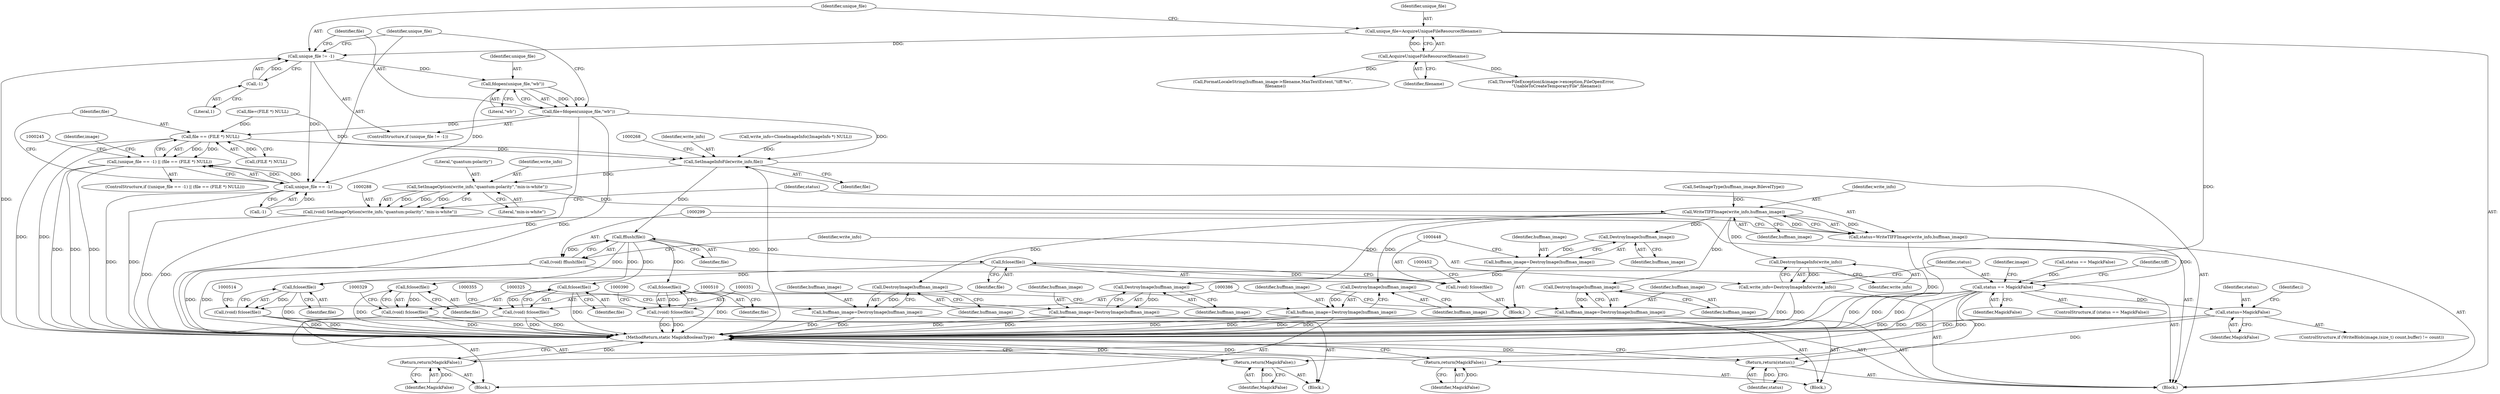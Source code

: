 digraph "0_ImageMagick_10b3823a7619ed22d42764733eb052c4159bc8c1_3@API" {
"1000219" [label="(Call,fdopen(unique_file,\"wb\"))"];
"1000213" [label="(Call,unique_file != -1)"];
"1000208" [label="(Call,unique_file=AcquireUniqueFileResource(filename))"];
"1000210" [label="(Call,AcquireUniqueFileResource(filename))"];
"1000215" [label="(Call,-1)"];
"1000217" [label="(Call,file=fdopen(unique_file,\"wb\"))"];
"1000228" [label="(Call,file == (FILE *) NULL)"];
"1000223" [label="(Call,(unique_file == -1) || (file == (FILE *) NULL))"];
"1000264" [label="(Call,SetImageInfoFile(write_info,file))"];
"1000289" [label="(Call,SetImageOption(write_info,\"quantum:polarity\",\"min-is-white\"))"];
"1000287" [label="(Call,(void) SetImageOption(write_info,\"quantum:polarity\",\"min-is-white\"))"];
"1000295" [label="(Call,WriteTIFFImage(write_info,huffman_image))"];
"1000293" [label="(Call,status=WriteTIFFImage(write_info,huffman_image))"];
"1000307" [label="(Call,status == MagickFalse)"];
"1000332" [label="(Return,return(MagickFalse);)"];
"1000368" [label="(Return,return(MagickFalse);)"];
"1000393" [label="(Return,return(MagickFalse);)"];
"1000494" [label="(Call,status=MagickFalse)"];
"1000521" [label="(Return,return(status);)"];
"1000304" [label="(Call,DestroyImageInfo(write_info))"];
"1000302" [label="(Call,write_info=DestroyImageInfo(write_info))"];
"1000322" [label="(Call,DestroyImage(huffman_image))"];
"1000320" [label="(Call,huffman_image=DestroyImage(huffman_image))"];
"1000348" [label="(Call,DestroyImage(huffman_image))"];
"1000346" [label="(Call,huffman_image=DestroyImage(huffman_image))"];
"1000383" [label="(Call,DestroyImage(huffman_image))"];
"1000381" [label="(Call,huffman_image=DestroyImage(huffman_image))"];
"1000445" [label="(Call,DestroyImage(huffman_image))"];
"1000443" [label="(Call,huffman_image=DestroyImage(huffman_image))"];
"1000507" [label="(Call,DestroyImage(huffman_image))"];
"1000505" [label="(Call,huffman_image=DestroyImage(huffman_image))"];
"1000300" [label="(Call,fflush(file))"];
"1000298" [label="(Call,(void) fflush(file))"];
"1000326" [label="(Call,fclose(file))"];
"1000324" [label="(Call,(void) fclose(file))"];
"1000352" [label="(Call,fclose(file))"];
"1000350" [label="(Call,(void) fclose(file))"];
"1000387" [label="(Call,fclose(file))"];
"1000385" [label="(Call,(void) fclose(file))"];
"1000449" [label="(Call,fclose(file))"];
"1000447" [label="(Call,(void) fclose(file))"];
"1000511" [label="(Call,fclose(file))"];
"1000509" [label="(Call,(void) fclose(file))"];
"1000224" [label="(Call,unique_file == -1)"];
"1000494" [label="(Call,status=MagickFalse)"];
"1000265" [label="(Identifier,write_info)"];
"1000326" [label="(Call,fclose(file))"];
"1000382" [label="(Identifier,huffman_image)"];
"1000308" [label="(Identifier,status)"];
"1000509" [label="(Call,(void) fclose(file))"];
"1000298" [label="(Call,(void) fflush(file))"];
"1000295" [label="(Call,WriteTIFFImage(write_info,huffman_image))"];
"1000449" [label="(Call,fclose(file))"];
"1000506" [label="(Identifier,huffman_image)"];
"1000293" [label="(Call,status=WriteTIFFImage(write_info,huffman_image))"];
"1000230" [label="(Call,(FILE *) NULL)"];
"1000304" [label="(Call,DestroyImageInfo(write_info))"];
"1000495" [label="(Identifier,status)"];
"1000345" [label="(Block,)"];
"1000383" [label="(Call,DestroyImage(huffman_image))"];
"1000485" [label="(ControlStructure,if (WriteBlob(image,(size_t) count,buffer) != count))"];
"1000505" [label="(Call,huffman_image=DestroyImage(huffman_image))"];
"1000352" [label="(Call,fclose(file))"];
"1000218" [label="(Identifier,file)"];
"1000444" [label="(Identifier,huffman_image)"];
"1000309" [label="(Identifier,MagickFalse)"];
"1000314" [label="(Identifier,image)"];
"1000290" [label="(Identifier,write_info)"];
"1000226" [label="(Call,-1)"];
"1000307" [label="(Call,status == MagickFalse)"];
"1000302" [label="(Call,write_info=DestroyImageInfo(write_info))"];
"1000297" [label="(Identifier,huffman_image)"];
"1000266" [label="(Identifier,file)"];
"1000212" [label="(ControlStructure,if (unique_file != -1))"];
"1000255" [label="(Call,SetImageType(huffman_image,BilevelType))"];
"1000323" [label="(Identifier,huffman_image)"];
"1000346" [label="(Call,huffman_image=DestroyImage(huffman_image))"];
"1000322" [label="(Call,DestroyImage(huffman_image))"];
"1000216" [label="(Literal,1)"];
"1000349" [label="(Identifier,huffman_image)"];
"1000450" [label="(Identifier,file)"];
"1000246" [label="(Call,FormatLocaleString(huffman_image->filename,MaxTextExtent,\"tiff:%s\",\n    filename))"];
"1000224" [label="(Call,unique_file == -1)"];
"1000222" [label="(ControlStructure,if ((unique_file == -1) || (file == (FILE *) NULL)))"];
"1000217" [label="(Call,file=fdopen(unique_file,\"wb\"))"];
"1000353" [label="(Identifier,file)"];
"1000234" [label="(Call,ThrowFileException(&image->exception,FileOpenError,\n        \"UnableToCreateTemporaryFile\",filename))"];
"1000209" [label="(Identifier,unique_file)"];
"1000393" [label="(Return,return(MagickFalse);)"];
"1000169" [label="(Call,status == MagickFalse)"];
"1000521" [label="(Return,return(status);)"];
"1000446" [label="(Identifier,huffman_image)"];
"1000292" [label="(Literal,\"min-is-white\")"];
"1000324" [label="(Call,(void) fclose(file))"];
"1000385" [label="(Call,(void) fclose(file))"];
"1000507" [label="(Call,DestroyImage(huffman_image))"];
"1000443" [label="(Call,huffman_image=DestroyImage(huffman_image))"];
"1000368" [label="(Return,return(MagickFalse);)"];
"1000106" [label="(Block,)"];
"1000221" [label="(Literal,\"wb\")"];
"1000237" [label="(Identifier,image)"];
"1000332" [label="(Return,return(MagickFalse);)"];
"1000264" [label="(Call,SetImageInfoFile(write_info,file))"];
"1000511" [label="(Call,fclose(file))"];
"1000300" [label="(Call,fflush(file))"];
"1000387" [label="(Call,fclose(file))"];
"1000208" [label="(Call,unique_file=AcquireUniqueFileResource(filename))"];
"1000320" [label="(Call,huffman_image=DestroyImage(huffman_image))"];
"1000211" [label="(Identifier,filename)"];
"1000294" [label="(Identifier,status)"];
"1000335" [label="(Identifier,tiff)"];
"1000310" [label="(Block,)"];
"1000348" [label="(Call,DestroyImage(huffman_image))"];
"1000210" [label="(Call,AcquireUniqueFileResource(filename))"];
"1000214" [label="(Identifier,unique_file)"];
"1000203" [label="(Call,file=(FILE *) NULL)"];
"1000296" [label="(Identifier,write_info)"];
"1000305" [label="(Identifier,write_info)"];
"1000327" [label="(Identifier,file)"];
"1000496" [label="(Identifier,MagickFalse)"];
"1000220" [label="(Identifier,unique_file)"];
"1000394" [label="(Identifier,MagickFalse)"];
"1000219" [label="(Call,fdopen(unique_file,\"wb\"))"];
"1000291" [label="(Literal,\"quantum:polarity\")"];
"1000223" [label="(Call,(unique_file == -1) || (file == (FILE *) NULL))"];
"1000303" [label="(Identifier,write_info)"];
"1000347" [label="(Identifier,huffman_image)"];
"1000333" [label="(Identifier,MagickFalse)"];
"1000447" [label="(Call,(void) fclose(file))"];
"1000225" [label="(Identifier,unique_file)"];
"1000369" [label="(Identifier,MagickFalse)"];
"1000213" [label="(Call,unique_file != -1)"];
"1000258" [label="(Call,write_info=CloneImageInfo((ImageInfo *) NULL))"];
"1000440" [label="(Block,)"];
"1000512" [label="(Identifier,file)"];
"1000522" [label="(Identifier,status)"];
"1000388" [label="(Identifier,file)"];
"1000301" [label="(Identifier,file)"];
"1000306" [label="(ControlStructure,if (status == MagickFalse))"];
"1000287" [label="(Call,(void) SetImageOption(write_info,\"quantum:polarity\",\"min-is-white\"))"];
"1000350" [label="(Call,(void) fclose(file))"];
"1000228" [label="(Call,file == (FILE *) NULL)"];
"1000378" [label="(Block,)"];
"1000289" [label="(Call,SetImageOption(write_info,\"quantum:polarity\",\"min-is-white\"))"];
"1000472" [label="(Identifier,i)"];
"1000445" [label="(Call,DestroyImage(huffman_image))"];
"1000321" [label="(Identifier,huffman_image)"];
"1000381" [label="(Call,huffman_image=DestroyImage(huffman_image))"];
"1000384" [label="(Identifier,huffman_image)"];
"1000508" [label="(Identifier,huffman_image)"];
"1000523" [label="(MethodReturn,static MagickBooleanType)"];
"1000215" [label="(Call,-1)"];
"1000229" [label="(Identifier,file)"];
"1000219" -> "1000217"  [label="AST: "];
"1000219" -> "1000221"  [label="CFG: "];
"1000220" -> "1000219"  [label="AST: "];
"1000221" -> "1000219"  [label="AST: "];
"1000217" -> "1000219"  [label="CFG: "];
"1000219" -> "1000217"  [label="DDG: "];
"1000219" -> "1000217"  [label="DDG: "];
"1000213" -> "1000219"  [label="DDG: "];
"1000219" -> "1000224"  [label="DDG: "];
"1000213" -> "1000212"  [label="AST: "];
"1000213" -> "1000215"  [label="CFG: "];
"1000214" -> "1000213"  [label="AST: "];
"1000215" -> "1000213"  [label="AST: "];
"1000218" -> "1000213"  [label="CFG: "];
"1000225" -> "1000213"  [label="CFG: "];
"1000213" -> "1000523"  [label="DDG: "];
"1000208" -> "1000213"  [label="DDG: "];
"1000215" -> "1000213"  [label="DDG: "];
"1000213" -> "1000224"  [label="DDG: "];
"1000208" -> "1000106"  [label="AST: "];
"1000208" -> "1000210"  [label="CFG: "];
"1000209" -> "1000208"  [label="AST: "];
"1000210" -> "1000208"  [label="AST: "];
"1000214" -> "1000208"  [label="CFG: "];
"1000208" -> "1000523"  [label="DDG: "];
"1000210" -> "1000208"  [label="DDG: "];
"1000210" -> "1000211"  [label="CFG: "];
"1000211" -> "1000210"  [label="AST: "];
"1000210" -> "1000234"  [label="DDG: "];
"1000210" -> "1000246"  [label="DDG: "];
"1000215" -> "1000216"  [label="CFG: "];
"1000216" -> "1000215"  [label="AST: "];
"1000217" -> "1000212"  [label="AST: "];
"1000218" -> "1000217"  [label="AST: "];
"1000225" -> "1000217"  [label="CFG: "];
"1000217" -> "1000523"  [label="DDG: "];
"1000217" -> "1000523"  [label="DDG: "];
"1000217" -> "1000228"  [label="DDG: "];
"1000217" -> "1000264"  [label="DDG: "];
"1000228" -> "1000223"  [label="AST: "];
"1000228" -> "1000230"  [label="CFG: "];
"1000229" -> "1000228"  [label="AST: "];
"1000230" -> "1000228"  [label="AST: "];
"1000223" -> "1000228"  [label="CFG: "];
"1000228" -> "1000523"  [label="DDG: "];
"1000228" -> "1000523"  [label="DDG: "];
"1000228" -> "1000223"  [label="DDG: "];
"1000228" -> "1000223"  [label="DDG: "];
"1000203" -> "1000228"  [label="DDG: "];
"1000230" -> "1000228"  [label="DDG: "];
"1000228" -> "1000264"  [label="DDG: "];
"1000223" -> "1000222"  [label="AST: "];
"1000223" -> "1000224"  [label="CFG: "];
"1000224" -> "1000223"  [label="AST: "];
"1000237" -> "1000223"  [label="CFG: "];
"1000245" -> "1000223"  [label="CFG: "];
"1000223" -> "1000523"  [label="DDG: "];
"1000223" -> "1000523"  [label="DDG: "];
"1000223" -> "1000523"  [label="DDG: "];
"1000224" -> "1000223"  [label="DDG: "];
"1000224" -> "1000223"  [label="DDG: "];
"1000264" -> "1000106"  [label="AST: "];
"1000264" -> "1000266"  [label="CFG: "];
"1000265" -> "1000264"  [label="AST: "];
"1000266" -> "1000264"  [label="AST: "];
"1000268" -> "1000264"  [label="CFG: "];
"1000264" -> "1000523"  [label="DDG: "];
"1000258" -> "1000264"  [label="DDG: "];
"1000203" -> "1000264"  [label="DDG: "];
"1000264" -> "1000289"  [label="DDG: "];
"1000264" -> "1000300"  [label="DDG: "];
"1000289" -> "1000287"  [label="AST: "];
"1000289" -> "1000292"  [label="CFG: "];
"1000290" -> "1000289"  [label="AST: "];
"1000291" -> "1000289"  [label="AST: "];
"1000292" -> "1000289"  [label="AST: "];
"1000287" -> "1000289"  [label="CFG: "];
"1000289" -> "1000287"  [label="DDG: "];
"1000289" -> "1000287"  [label="DDG: "];
"1000289" -> "1000287"  [label="DDG: "];
"1000289" -> "1000295"  [label="DDG: "];
"1000287" -> "1000106"  [label="AST: "];
"1000288" -> "1000287"  [label="AST: "];
"1000294" -> "1000287"  [label="CFG: "];
"1000287" -> "1000523"  [label="DDG: "];
"1000287" -> "1000523"  [label="DDG: "];
"1000295" -> "1000293"  [label="AST: "];
"1000295" -> "1000297"  [label="CFG: "];
"1000296" -> "1000295"  [label="AST: "];
"1000297" -> "1000295"  [label="AST: "];
"1000293" -> "1000295"  [label="CFG: "];
"1000295" -> "1000293"  [label="DDG: "];
"1000295" -> "1000293"  [label="DDG: "];
"1000255" -> "1000295"  [label="DDG: "];
"1000295" -> "1000304"  [label="DDG: "];
"1000295" -> "1000322"  [label="DDG: "];
"1000295" -> "1000348"  [label="DDG: "];
"1000295" -> "1000383"  [label="DDG: "];
"1000295" -> "1000445"  [label="DDG: "];
"1000295" -> "1000507"  [label="DDG: "];
"1000293" -> "1000106"  [label="AST: "];
"1000294" -> "1000293"  [label="AST: "];
"1000299" -> "1000293"  [label="CFG: "];
"1000293" -> "1000523"  [label="DDG: "];
"1000293" -> "1000307"  [label="DDG: "];
"1000307" -> "1000306"  [label="AST: "];
"1000307" -> "1000309"  [label="CFG: "];
"1000308" -> "1000307"  [label="AST: "];
"1000309" -> "1000307"  [label="AST: "];
"1000314" -> "1000307"  [label="CFG: "];
"1000335" -> "1000307"  [label="CFG: "];
"1000307" -> "1000523"  [label="DDG: "];
"1000307" -> "1000523"  [label="DDG: "];
"1000307" -> "1000523"  [label="DDG: "];
"1000169" -> "1000307"  [label="DDG: "];
"1000307" -> "1000332"  [label="DDG: "];
"1000307" -> "1000368"  [label="DDG: "];
"1000307" -> "1000393"  [label="DDG: "];
"1000307" -> "1000494"  [label="DDG: "];
"1000307" -> "1000521"  [label="DDG: "];
"1000332" -> "1000310"  [label="AST: "];
"1000332" -> "1000333"  [label="CFG: "];
"1000333" -> "1000332"  [label="AST: "];
"1000523" -> "1000332"  [label="CFG: "];
"1000332" -> "1000523"  [label="DDG: "];
"1000333" -> "1000332"  [label="DDG: "];
"1000368" -> "1000345"  [label="AST: "];
"1000368" -> "1000369"  [label="CFG: "];
"1000369" -> "1000368"  [label="AST: "];
"1000523" -> "1000368"  [label="CFG: "];
"1000368" -> "1000523"  [label="DDG: "];
"1000369" -> "1000368"  [label="DDG: "];
"1000393" -> "1000378"  [label="AST: "];
"1000393" -> "1000394"  [label="CFG: "];
"1000394" -> "1000393"  [label="AST: "];
"1000523" -> "1000393"  [label="CFG: "];
"1000393" -> "1000523"  [label="DDG: "];
"1000394" -> "1000393"  [label="DDG: "];
"1000494" -> "1000485"  [label="AST: "];
"1000494" -> "1000496"  [label="CFG: "];
"1000495" -> "1000494"  [label="AST: "];
"1000496" -> "1000494"  [label="AST: "];
"1000472" -> "1000494"  [label="CFG: "];
"1000494" -> "1000523"  [label="DDG: "];
"1000494" -> "1000523"  [label="DDG: "];
"1000494" -> "1000521"  [label="DDG: "];
"1000521" -> "1000106"  [label="AST: "];
"1000521" -> "1000522"  [label="CFG: "];
"1000522" -> "1000521"  [label="AST: "];
"1000523" -> "1000521"  [label="CFG: "];
"1000521" -> "1000523"  [label="DDG: "];
"1000522" -> "1000521"  [label="DDG: "];
"1000304" -> "1000302"  [label="AST: "];
"1000304" -> "1000305"  [label="CFG: "];
"1000305" -> "1000304"  [label="AST: "];
"1000302" -> "1000304"  [label="CFG: "];
"1000304" -> "1000302"  [label="DDG: "];
"1000302" -> "1000106"  [label="AST: "];
"1000303" -> "1000302"  [label="AST: "];
"1000308" -> "1000302"  [label="CFG: "];
"1000302" -> "1000523"  [label="DDG: "];
"1000302" -> "1000523"  [label="DDG: "];
"1000322" -> "1000320"  [label="AST: "];
"1000322" -> "1000323"  [label="CFG: "];
"1000323" -> "1000322"  [label="AST: "];
"1000320" -> "1000322"  [label="CFG: "];
"1000322" -> "1000320"  [label="DDG: "];
"1000320" -> "1000310"  [label="AST: "];
"1000321" -> "1000320"  [label="AST: "];
"1000325" -> "1000320"  [label="CFG: "];
"1000320" -> "1000523"  [label="DDG: "];
"1000320" -> "1000523"  [label="DDG: "];
"1000348" -> "1000346"  [label="AST: "];
"1000348" -> "1000349"  [label="CFG: "];
"1000349" -> "1000348"  [label="AST: "];
"1000346" -> "1000348"  [label="CFG: "];
"1000348" -> "1000346"  [label="DDG: "];
"1000346" -> "1000345"  [label="AST: "];
"1000347" -> "1000346"  [label="AST: "];
"1000351" -> "1000346"  [label="CFG: "];
"1000346" -> "1000523"  [label="DDG: "];
"1000346" -> "1000523"  [label="DDG: "];
"1000383" -> "1000381"  [label="AST: "];
"1000383" -> "1000384"  [label="CFG: "];
"1000384" -> "1000383"  [label="AST: "];
"1000381" -> "1000383"  [label="CFG: "];
"1000383" -> "1000381"  [label="DDG: "];
"1000381" -> "1000378"  [label="AST: "];
"1000382" -> "1000381"  [label="AST: "];
"1000386" -> "1000381"  [label="CFG: "];
"1000381" -> "1000523"  [label="DDG: "];
"1000381" -> "1000523"  [label="DDG: "];
"1000445" -> "1000443"  [label="AST: "];
"1000445" -> "1000446"  [label="CFG: "];
"1000446" -> "1000445"  [label="AST: "];
"1000443" -> "1000445"  [label="CFG: "];
"1000445" -> "1000443"  [label="DDG: "];
"1000443" -> "1000440"  [label="AST: "];
"1000444" -> "1000443"  [label="AST: "];
"1000448" -> "1000443"  [label="CFG: "];
"1000443" -> "1000507"  [label="DDG: "];
"1000507" -> "1000505"  [label="AST: "];
"1000507" -> "1000508"  [label="CFG: "];
"1000508" -> "1000507"  [label="AST: "];
"1000505" -> "1000507"  [label="CFG: "];
"1000507" -> "1000505"  [label="DDG: "];
"1000505" -> "1000106"  [label="AST: "];
"1000506" -> "1000505"  [label="AST: "];
"1000510" -> "1000505"  [label="CFG: "];
"1000505" -> "1000523"  [label="DDG: "];
"1000505" -> "1000523"  [label="DDG: "];
"1000300" -> "1000298"  [label="AST: "];
"1000300" -> "1000301"  [label="CFG: "];
"1000301" -> "1000300"  [label="AST: "];
"1000298" -> "1000300"  [label="CFG: "];
"1000300" -> "1000298"  [label="DDG: "];
"1000300" -> "1000326"  [label="DDG: "];
"1000300" -> "1000352"  [label="DDG: "];
"1000300" -> "1000387"  [label="DDG: "];
"1000300" -> "1000449"  [label="DDG: "];
"1000300" -> "1000511"  [label="DDG: "];
"1000298" -> "1000106"  [label="AST: "];
"1000299" -> "1000298"  [label="AST: "];
"1000303" -> "1000298"  [label="CFG: "];
"1000298" -> "1000523"  [label="DDG: "];
"1000298" -> "1000523"  [label="DDG: "];
"1000326" -> "1000324"  [label="AST: "];
"1000326" -> "1000327"  [label="CFG: "];
"1000327" -> "1000326"  [label="AST: "];
"1000324" -> "1000326"  [label="CFG: "];
"1000326" -> "1000523"  [label="DDG: "];
"1000326" -> "1000324"  [label="DDG: "];
"1000324" -> "1000310"  [label="AST: "];
"1000325" -> "1000324"  [label="AST: "];
"1000329" -> "1000324"  [label="CFG: "];
"1000324" -> "1000523"  [label="DDG: "];
"1000324" -> "1000523"  [label="DDG: "];
"1000352" -> "1000350"  [label="AST: "];
"1000352" -> "1000353"  [label="CFG: "];
"1000353" -> "1000352"  [label="AST: "];
"1000350" -> "1000352"  [label="CFG: "];
"1000352" -> "1000523"  [label="DDG: "];
"1000352" -> "1000350"  [label="DDG: "];
"1000350" -> "1000345"  [label="AST: "];
"1000351" -> "1000350"  [label="AST: "];
"1000355" -> "1000350"  [label="CFG: "];
"1000350" -> "1000523"  [label="DDG: "];
"1000350" -> "1000523"  [label="DDG: "];
"1000387" -> "1000385"  [label="AST: "];
"1000387" -> "1000388"  [label="CFG: "];
"1000388" -> "1000387"  [label="AST: "];
"1000385" -> "1000387"  [label="CFG: "];
"1000387" -> "1000523"  [label="DDG: "];
"1000387" -> "1000385"  [label="DDG: "];
"1000385" -> "1000378"  [label="AST: "];
"1000386" -> "1000385"  [label="AST: "];
"1000390" -> "1000385"  [label="CFG: "];
"1000385" -> "1000523"  [label="DDG: "];
"1000385" -> "1000523"  [label="DDG: "];
"1000449" -> "1000447"  [label="AST: "];
"1000449" -> "1000450"  [label="CFG: "];
"1000450" -> "1000449"  [label="AST: "];
"1000447" -> "1000449"  [label="CFG: "];
"1000449" -> "1000447"  [label="DDG: "];
"1000449" -> "1000511"  [label="DDG: "];
"1000447" -> "1000440"  [label="AST: "];
"1000448" -> "1000447"  [label="AST: "];
"1000452" -> "1000447"  [label="CFG: "];
"1000511" -> "1000509"  [label="AST: "];
"1000511" -> "1000512"  [label="CFG: "];
"1000512" -> "1000511"  [label="AST: "];
"1000509" -> "1000511"  [label="CFG: "];
"1000511" -> "1000523"  [label="DDG: "];
"1000511" -> "1000509"  [label="DDG: "];
"1000509" -> "1000106"  [label="AST: "];
"1000510" -> "1000509"  [label="AST: "];
"1000514" -> "1000509"  [label="CFG: "];
"1000509" -> "1000523"  [label="DDG: "];
"1000509" -> "1000523"  [label="DDG: "];
"1000224" -> "1000226"  [label="CFG: "];
"1000225" -> "1000224"  [label="AST: "];
"1000226" -> "1000224"  [label="AST: "];
"1000229" -> "1000224"  [label="CFG: "];
"1000224" -> "1000523"  [label="DDG: "];
"1000224" -> "1000523"  [label="DDG: "];
"1000226" -> "1000224"  [label="DDG: "];
}
